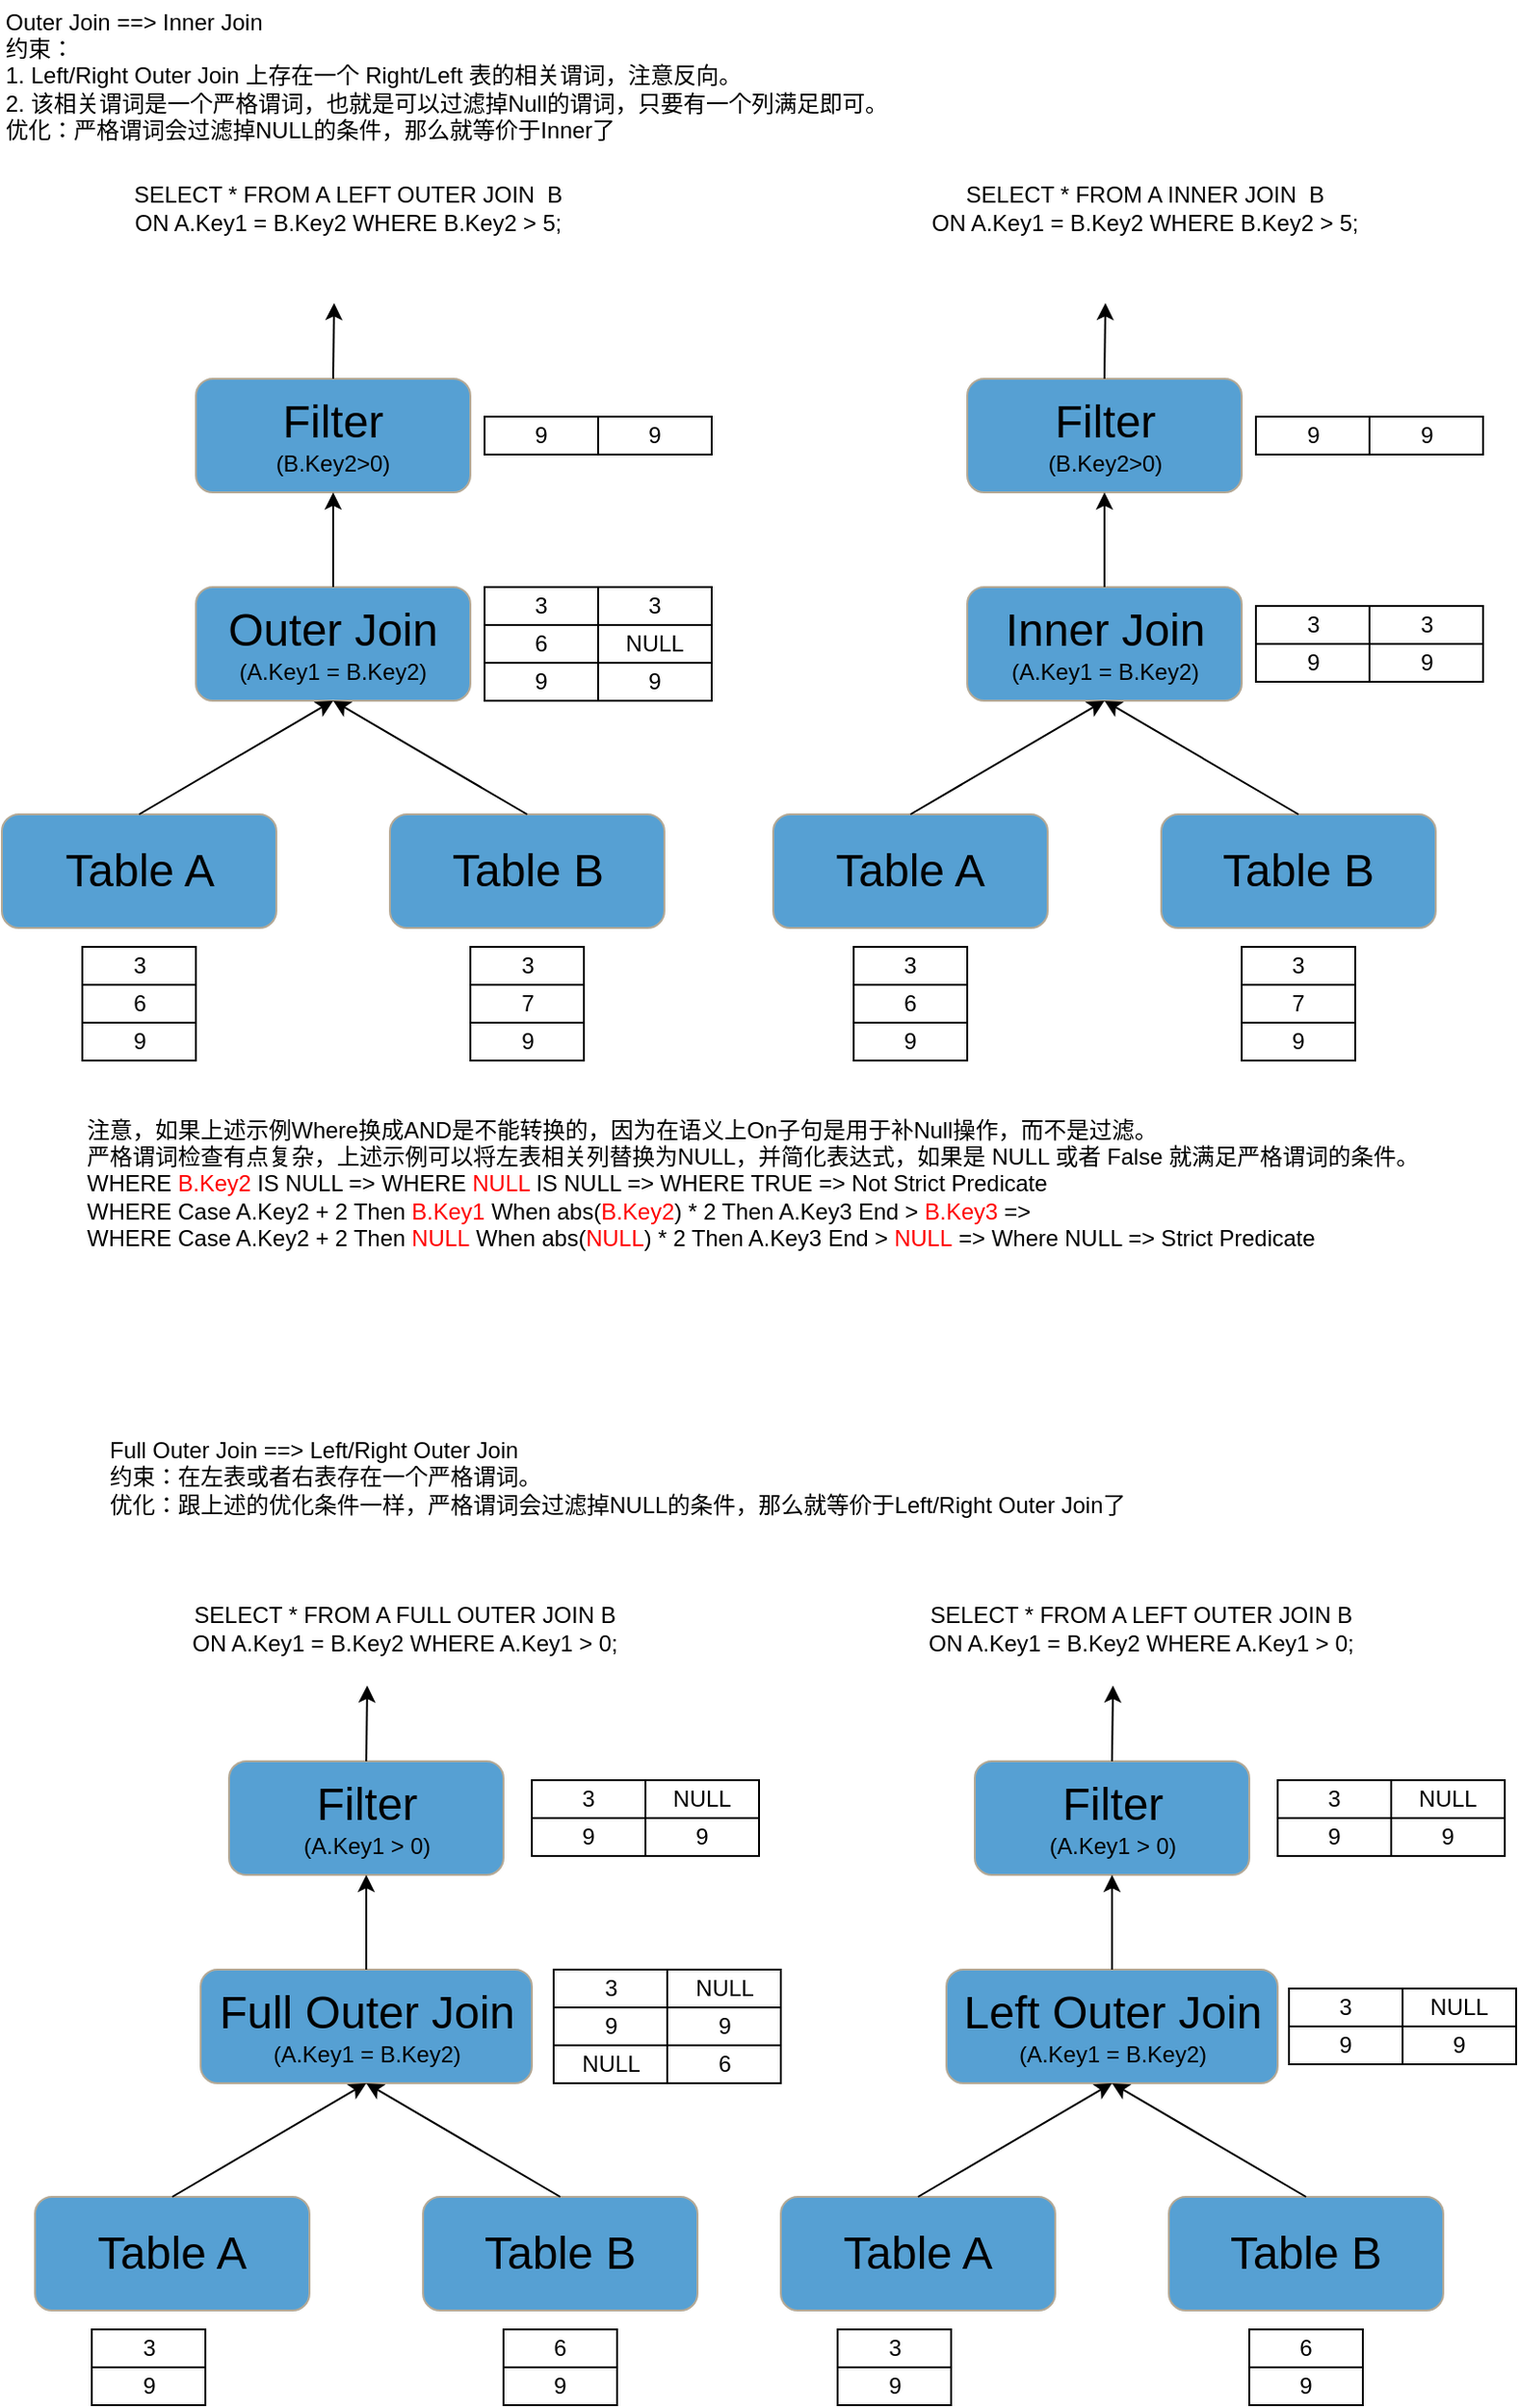 <mxfile version="21.2.1" type="github">
  <diagram name="第 1 页" id="xcNkks_b-lNrzu6cmJ4J">
    <mxGraphModel dx="1687" dy="833" grid="1" gridSize="10" guides="1" tooltips="1" connect="1" arrows="1" fold="1" page="1" pageScale="1" pageWidth="827" pageHeight="1169" math="0" shadow="0">
      <root>
        <mxCell id="0" />
        <mxCell id="1" parent="0" />
        <mxCell id="DspnJP_ZGW3a-a2dJWn4-1" value="Outer Join ==&amp;gt; Inner Join&lt;br&gt;约束：&lt;br&gt;1. Left/Right Outer Join 上存在一个 Right/Left 表的相关谓词，注意反向。&lt;br&gt;2. 该相关谓词是一个严格谓词，也就是可以过滤掉Null的谓词，只要有一个列满足即可。&lt;br&gt;优化：严格谓词会过滤掉NULL的条件，那么就等价于Inner了" style="text;html=1;strokeColor=none;fillColor=none;align=left;verticalAlign=middle;whiteSpace=wrap;rounded=0;" vertex="1" parent="1">
          <mxGeometry x="10" y="10" width="570" height="80" as="geometry" />
        </mxCell>
        <mxCell id="DspnJP_ZGW3a-a2dJWn4-2" value="SELECT * FROM A LEFT OUTER JOIN&amp;nbsp; B&lt;br&gt;ON A.Key1 = B.Key2 WHERE B.Key2 &amp;gt; 5;" style="text;html=1;strokeColor=none;fillColor=none;align=center;verticalAlign=middle;whiteSpace=wrap;rounded=0;" vertex="1" parent="1">
          <mxGeometry x="27.5" y="100" width="330" height="40" as="geometry" />
        </mxCell>
        <mxCell id="DspnJP_ZGW3a-a2dJWn4-3" value="SELECT * FROM A INNER JOIN&amp;nbsp; B&lt;br&gt;ON A.Key1 = B.Key2 WHERE B.Key2 &amp;gt; 5;" style="text;html=1;strokeColor=none;fillColor=none;align=center;verticalAlign=middle;whiteSpace=wrap;rounded=0;" vertex="1" parent="1">
          <mxGeometry x="449" y="100" width="330" height="40" as="geometry" />
        </mxCell>
        <mxCell id="DspnJP_ZGW3a-a2dJWn4-4" value="注意，如果上述示例Where换成AND是不能转换的，因为在语义上On子句是用于补Null操作，而不是过滤。&lt;br&gt;严格谓词检查有点复杂，上述示例可以将左表相关列替换为NULL，并简化表达式，如果是 NULL 或者 False 就满足严格谓词的条件。&lt;br&gt;WHERE &lt;font color=&quot;#ff0000&quot;&gt;B.Key2&lt;/font&gt; IS NULL =&amp;gt; WHERE &lt;font color=&quot;#ff0000&quot;&gt;NULL&lt;/font&gt; IS NULL =&amp;gt; WHERE TRUE =&amp;gt; Not Strict Predicate&lt;br&gt;WHERE Case A.Key2 + 2 Then &lt;font color=&quot;#ff0000&quot;&gt;B.Key1&lt;/font&gt; When abs(&lt;font color=&quot;#ff0000&quot;&gt;B.Key2&lt;/font&gt;) * 2 Then A.Key3 End &amp;gt; &lt;font color=&quot;#ff0000&quot;&gt;B.Key3&lt;/font&gt;&amp;nbsp;=&amp;gt;&lt;br&gt;WHERE Case A.Key2 + 2 Then&amp;nbsp;&lt;font style=&quot;border-color: var(--border-color);&quot; color=&quot;#ff0000&quot;&gt;NULL&lt;/font&gt;&amp;nbsp;When abs(&lt;font style=&quot;border-color: var(--border-color);&quot; color=&quot;#ff0000&quot;&gt;NULL&lt;/font&gt;) * 2 Then A.Key3 End &amp;gt;&amp;nbsp;&lt;font style=&quot;border-color: var(--border-color);&quot; color=&quot;#ff0000&quot;&gt;NULL&lt;/font&gt;&amp;nbsp;=&amp;gt; Where NULL =&amp;gt; Strict Predicate&lt;br&gt;" style="text;html=1;strokeColor=none;fillColor=none;align=left;verticalAlign=middle;whiteSpace=wrap;rounded=0;" vertex="1" parent="1">
          <mxGeometry x="52.5" y="585" width="720" height="100" as="geometry" />
        </mxCell>
        <mxCell id="DspnJP_ZGW3a-a2dJWn4-5" value="" style="rounded=1;whiteSpace=wrap;html=1;strokeColor=#b4a996;fillColor=#56a0d3;" vertex="1" parent="1">
          <mxGeometry x="112.5" y="210" width="145" height="60" as="geometry" />
        </mxCell>
        <mxCell id="DspnJP_ZGW3a-a2dJWn4-6" value="&lt;font style=&quot;&quot;&gt;&lt;span style=&quot;font-size: 24px;&quot;&gt;Filter&lt;/span&gt;&lt;br&gt;&lt;font style=&quot;font-size: 12px;&quot;&gt;(B.Key2&amp;gt;0)&lt;/font&gt;&lt;br&gt;&lt;/font&gt;" style="text;html=1;strokeColor=none;fillColor=none;align=center;verticalAlign=middle;whiteSpace=wrap;rounded=0;" vertex="1" parent="1">
          <mxGeometry x="125" y="210" width="120" height="60" as="geometry" />
        </mxCell>
        <mxCell id="DspnJP_ZGW3a-a2dJWn4-7" value="" style="rounded=1;whiteSpace=wrap;html=1;strokeColor=#b4a996;fillColor=#56a0d3;" vertex="1" parent="1">
          <mxGeometry x="112.5" y="320" width="145" height="60" as="geometry" />
        </mxCell>
        <mxCell id="DspnJP_ZGW3a-a2dJWn4-8" value="&lt;font style=&quot;&quot;&gt;&lt;span style=&quot;font-size: 24px;&quot;&gt;Outer Join&lt;br&gt;&lt;/span&gt;(A.Key1 = B.Key2)&lt;br&gt;&lt;/font&gt;" style="text;html=1;strokeColor=none;fillColor=none;align=center;verticalAlign=middle;whiteSpace=wrap;rounded=0;" vertex="1" parent="1">
          <mxGeometry x="125" y="320" width="120" height="60" as="geometry" />
        </mxCell>
        <mxCell id="DspnJP_ZGW3a-a2dJWn4-9" value="" style="rounded=1;whiteSpace=wrap;html=1;strokeColor=#b4a996;fillColor=#56a0d3;" vertex="1" parent="1">
          <mxGeometry x="10" y="440" width="145" height="60" as="geometry" />
        </mxCell>
        <mxCell id="DspnJP_ZGW3a-a2dJWn4-10" value="&lt;font style=&quot;&quot;&gt;&lt;span style=&quot;font-size: 24px;&quot;&gt;Table A&lt;/span&gt;&lt;br&gt;&lt;/font&gt;" style="text;html=1;strokeColor=none;fillColor=none;align=center;verticalAlign=middle;whiteSpace=wrap;rounded=0;" vertex="1" parent="1">
          <mxGeometry x="22.5" y="440" width="120" height="60" as="geometry" />
        </mxCell>
        <mxCell id="DspnJP_ZGW3a-a2dJWn4-11" value="" style="rounded=1;whiteSpace=wrap;html=1;strokeColor=#b4a996;fillColor=#56a0d3;" vertex="1" parent="1">
          <mxGeometry x="215" y="440" width="145" height="60" as="geometry" />
        </mxCell>
        <mxCell id="DspnJP_ZGW3a-a2dJWn4-12" value="&lt;font style=&quot;&quot;&gt;&lt;span style=&quot;font-size: 24px;&quot;&gt;Table B&lt;/span&gt;&lt;br&gt;&lt;/font&gt;" style="text;html=1;strokeColor=none;fillColor=none;align=center;verticalAlign=middle;whiteSpace=wrap;rounded=0;" vertex="1" parent="1">
          <mxGeometry x="227.5" y="440" width="120" height="60" as="geometry" />
        </mxCell>
        <mxCell id="DspnJP_ZGW3a-a2dJWn4-13" value="" style="endArrow=classic;html=1;rounded=0;exitX=0.5;exitY=0;exitDx=0;exitDy=0;entryX=0.5;entryY=1;entryDx=0;entryDy=0;" edge="1" parent="1" source="DspnJP_ZGW3a-a2dJWn4-10" target="DspnJP_ZGW3a-a2dJWn4-8">
          <mxGeometry width="50" height="50" relative="1" as="geometry">
            <mxPoint x="402.5" y="400" as="sourcePoint" />
            <mxPoint x="452.5" y="350" as="targetPoint" />
          </mxGeometry>
        </mxCell>
        <mxCell id="DspnJP_ZGW3a-a2dJWn4-14" value="" style="endArrow=classic;html=1;rounded=0;exitX=0.5;exitY=0;exitDx=0;exitDy=0;entryX=0.5;entryY=1;entryDx=0;entryDy=0;" edge="1" parent="1" source="DspnJP_ZGW3a-a2dJWn4-12" target="DspnJP_ZGW3a-a2dJWn4-8">
          <mxGeometry width="50" height="50" relative="1" as="geometry">
            <mxPoint x="92.5" y="450" as="sourcePoint" />
            <mxPoint x="195.5" y="390" as="targetPoint" />
          </mxGeometry>
        </mxCell>
        <mxCell id="DspnJP_ZGW3a-a2dJWn4-15" value="" style="endArrow=classic;html=1;rounded=0;entryX=0.5;entryY=1;entryDx=0;entryDy=0;" edge="1" parent="1" source="DspnJP_ZGW3a-a2dJWn4-8" target="DspnJP_ZGW3a-a2dJWn4-6">
          <mxGeometry width="50" height="50" relative="1" as="geometry">
            <mxPoint x="297.5" y="450" as="sourcePoint" />
            <mxPoint x="195.5" y="390" as="targetPoint" />
          </mxGeometry>
        </mxCell>
        <mxCell id="DspnJP_ZGW3a-a2dJWn4-16" value="" style="endArrow=classic;html=1;rounded=0;exitX=0.5;exitY=0;exitDx=0;exitDy=0;" edge="1" parent="1" source="DspnJP_ZGW3a-a2dJWn4-6">
          <mxGeometry width="50" height="50" relative="1" as="geometry">
            <mxPoint x="307.5" y="460" as="sourcePoint" />
            <mxPoint x="185.5" y="170" as="targetPoint" />
          </mxGeometry>
        </mxCell>
        <mxCell id="DspnJP_ZGW3a-a2dJWn4-27" value="" style="shape=table;startSize=0;container=1;collapsible=0;childLayout=tableLayout;" vertex="1" parent="1">
          <mxGeometry x="265" y="230" width="120" height="20" as="geometry" />
        </mxCell>
        <mxCell id="DspnJP_ZGW3a-a2dJWn4-28" value="" style="shape=tableRow;horizontal=0;startSize=0;swimlaneHead=0;swimlaneBody=0;strokeColor=inherit;top=0;left=0;bottom=0;right=0;collapsible=0;dropTarget=0;fillColor=none;points=[[0,0.5],[1,0.5]];portConstraint=eastwest;" vertex="1" parent="DspnJP_ZGW3a-a2dJWn4-27">
          <mxGeometry width="120" height="20" as="geometry" />
        </mxCell>
        <mxCell id="DspnJP_ZGW3a-a2dJWn4-29" value="9" style="shape=partialRectangle;html=1;whiteSpace=wrap;connectable=0;strokeColor=inherit;overflow=hidden;fillColor=none;top=0;left=0;bottom=0;right=0;pointerEvents=1;" vertex="1" parent="DspnJP_ZGW3a-a2dJWn4-28">
          <mxGeometry width="60" height="20" as="geometry">
            <mxRectangle width="60" height="20" as="alternateBounds" />
          </mxGeometry>
        </mxCell>
        <mxCell id="DspnJP_ZGW3a-a2dJWn4-30" value="9" style="shape=partialRectangle;html=1;whiteSpace=wrap;connectable=0;strokeColor=inherit;overflow=hidden;fillColor=none;top=0;left=0;bottom=0;right=0;pointerEvents=1;" vertex="1" parent="DspnJP_ZGW3a-a2dJWn4-28">
          <mxGeometry x="60" width="60" height="20" as="geometry">
            <mxRectangle width="60" height="20" as="alternateBounds" />
          </mxGeometry>
        </mxCell>
        <mxCell id="DspnJP_ZGW3a-a2dJWn4-31" value="" style="shape=table;startSize=0;container=1;collapsible=0;childLayout=tableLayout;" vertex="1" parent="1">
          <mxGeometry x="672.5" y="330" width="120" height="40" as="geometry" />
        </mxCell>
        <mxCell id="DspnJP_ZGW3a-a2dJWn4-32" value="" style="shape=tableRow;horizontal=0;startSize=0;swimlaneHead=0;swimlaneBody=0;strokeColor=inherit;top=0;left=0;bottom=0;right=0;collapsible=0;dropTarget=0;fillColor=none;points=[[0,0.5],[1,0.5]];portConstraint=eastwest;" vertex="1" parent="DspnJP_ZGW3a-a2dJWn4-31">
          <mxGeometry width="120" height="20" as="geometry" />
        </mxCell>
        <mxCell id="DspnJP_ZGW3a-a2dJWn4-33" value="3" style="shape=partialRectangle;html=1;whiteSpace=wrap;connectable=0;strokeColor=inherit;overflow=hidden;fillColor=none;top=0;left=0;bottom=0;right=0;pointerEvents=1;" vertex="1" parent="DspnJP_ZGW3a-a2dJWn4-32">
          <mxGeometry width="60" height="20" as="geometry">
            <mxRectangle width="60" height="20" as="alternateBounds" />
          </mxGeometry>
        </mxCell>
        <mxCell id="DspnJP_ZGW3a-a2dJWn4-34" value="3" style="shape=partialRectangle;html=1;whiteSpace=wrap;connectable=0;strokeColor=inherit;overflow=hidden;fillColor=none;top=0;left=0;bottom=0;right=0;pointerEvents=1;" vertex="1" parent="DspnJP_ZGW3a-a2dJWn4-32">
          <mxGeometry x="60" width="60" height="20" as="geometry">
            <mxRectangle width="60" height="20" as="alternateBounds" />
          </mxGeometry>
        </mxCell>
        <mxCell id="DspnJP_ZGW3a-a2dJWn4-35" value="" style="shape=tableRow;horizontal=0;startSize=0;swimlaneHead=0;swimlaneBody=0;strokeColor=inherit;top=0;left=0;bottom=0;right=0;collapsible=0;dropTarget=0;fillColor=none;points=[[0,0.5],[1,0.5]];portConstraint=eastwest;" vertex="1" parent="DspnJP_ZGW3a-a2dJWn4-31">
          <mxGeometry y="20" width="120" height="20" as="geometry" />
        </mxCell>
        <mxCell id="DspnJP_ZGW3a-a2dJWn4-36" value="9" style="shape=partialRectangle;html=1;whiteSpace=wrap;connectable=0;strokeColor=inherit;overflow=hidden;fillColor=none;top=0;left=0;bottom=0;right=0;pointerEvents=1;" vertex="1" parent="DspnJP_ZGW3a-a2dJWn4-35">
          <mxGeometry width="60" height="20" as="geometry">
            <mxRectangle width="60" height="20" as="alternateBounds" />
          </mxGeometry>
        </mxCell>
        <mxCell id="DspnJP_ZGW3a-a2dJWn4-37" value="9" style="shape=partialRectangle;html=1;whiteSpace=wrap;connectable=0;strokeColor=inherit;overflow=hidden;fillColor=none;top=0;left=0;bottom=0;right=0;pointerEvents=1;" vertex="1" parent="DspnJP_ZGW3a-a2dJWn4-35">
          <mxGeometry x="60" width="60" height="20" as="geometry">
            <mxRectangle width="60" height="20" as="alternateBounds" />
          </mxGeometry>
        </mxCell>
        <mxCell id="DspnJP_ZGW3a-a2dJWn4-38" value="" style="rounded=1;whiteSpace=wrap;html=1;strokeColor=#b4a996;fillColor=#56a0d3;" vertex="1" parent="1">
          <mxGeometry x="520" y="210" width="145" height="60" as="geometry" />
        </mxCell>
        <mxCell id="DspnJP_ZGW3a-a2dJWn4-39" value="&lt;font style=&quot;&quot;&gt;&lt;span style=&quot;font-size: 24px;&quot;&gt;Filter&lt;/span&gt;&lt;br&gt;&lt;font style=&quot;font-size: 12px;&quot;&gt;(B.Key2&amp;gt;0)&lt;/font&gt;&lt;br&gt;&lt;/font&gt;" style="text;html=1;strokeColor=none;fillColor=none;align=center;verticalAlign=middle;whiteSpace=wrap;rounded=0;" vertex="1" parent="1">
          <mxGeometry x="532.5" y="210" width="120" height="60" as="geometry" />
        </mxCell>
        <mxCell id="DspnJP_ZGW3a-a2dJWn4-40" value="" style="rounded=1;whiteSpace=wrap;html=1;strokeColor=#b4a996;fillColor=#56a0d3;" vertex="1" parent="1">
          <mxGeometry x="520" y="320" width="145" height="60" as="geometry" />
        </mxCell>
        <mxCell id="DspnJP_ZGW3a-a2dJWn4-41" value="&lt;font style=&quot;&quot;&gt;&lt;span style=&quot;font-size: 24px;&quot;&gt;Inner Join&lt;br&gt;&lt;/span&gt;(A.Key1 = B.Key2)&lt;br&gt;&lt;/font&gt;" style="text;html=1;strokeColor=none;fillColor=none;align=center;verticalAlign=middle;whiteSpace=wrap;rounded=0;" vertex="1" parent="1">
          <mxGeometry x="532.5" y="320" width="120" height="60" as="geometry" />
        </mxCell>
        <mxCell id="DspnJP_ZGW3a-a2dJWn4-42" value="" style="rounded=1;whiteSpace=wrap;html=1;strokeColor=#b4a996;fillColor=#56a0d3;" vertex="1" parent="1">
          <mxGeometry x="417.5" y="440" width="145" height="60" as="geometry" />
        </mxCell>
        <mxCell id="DspnJP_ZGW3a-a2dJWn4-43" value="&lt;font style=&quot;&quot;&gt;&lt;span style=&quot;font-size: 24px;&quot;&gt;Table A&lt;/span&gt;&lt;br&gt;&lt;/font&gt;" style="text;html=1;strokeColor=none;fillColor=none;align=center;verticalAlign=middle;whiteSpace=wrap;rounded=0;" vertex="1" parent="1">
          <mxGeometry x="430" y="440" width="120" height="60" as="geometry" />
        </mxCell>
        <mxCell id="DspnJP_ZGW3a-a2dJWn4-44" value="" style="rounded=1;whiteSpace=wrap;html=1;strokeColor=#b4a996;fillColor=#56a0d3;" vertex="1" parent="1">
          <mxGeometry x="622.5" y="440" width="145" height="60" as="geometry" />
        </mxCell>
        <mxCell id="DspnJP_ZGW3a-a2dJWn4-45" value="&lt;font style=&quot;&quot;&gt;&lt;span style=&quot;font-size: 24px;&quot;&gt;Table B&lt;/span&gt;&lt;br&gt;&lt;/font&gt;" style="text;html=1;strokeColor=none;fillColor=none;align=center;verticalAlign=middle;whiteSpace=wrap;rounded=0;" vertex="1" parent="1">
          <mxGeometry x="635" y="440" width="120" height="60" as="geometry" />
        </mxCell>
        <mxCell id="DspnJP_ZGW3a-a2dJWn4-46" value="" style="endArrow=classic;html=1;rounded=0;exitX=0.5;exitY=0;exitDx=0;exitDy=0;entryX=0.5;entryY=1;entryDx=0;entryDy=0;" edge="1" parent="1" source="DspnJP_ZGW3a-a2dJWn4-43" target="DspnJP_ZGW3a-a2dJWn4-41">
          <mxGeometry width="50" height="50" relative="1" as="geometry">
            <mxPoint x="810" y="400" as="sourcePoint" />
            <mxPoint x="860" y="350" as="targetPoint" />
          </mxGeometry>
        </mxCell>
        <mxCell id="DspnJP_ZGW3a-a2dJWn4-47" value="" style="endArrow=classic;html=1;rounded=0;exitX=0.5;exitY=0;exitDx=0;exitDy=0;entryX=0.5;entryY=1;entryDx=0;entryDy=0;" edge="1" parent="1" source="DspnJP_ZGW3a-a2dJWn4-45" target="DspnJP_ZGW3a-a2dJWn4-41">
          <mxGeometry width="50" height="50" relative="1" as="geometry">
            <mxPoint x="500" y="450" as="sourcePoint" />
            <mxPoint x="603" y="390" as="targetPoint" />
          </mxGeometry>
        </mxCell>
        <mxCell id="DspnJP_ZGW3a-a2dJWn4-48" value="" style="endArrow=classic;html=1;rounded=0;entryX=0.5;entryY=1;entryDx=0;entryDy=0;" edge="1" parent="1" source="DspnJP_ZGW3a-a2dJWn4-41" target="DspnJP_ZGW3a-a2dJWn4-39">
          <mxGeometry width="50" height="50" relative="1" as="geometry">
            <mxPoint x="705" y="450" as="sourcePoint" />
            <mxPoint x="603" y="390" as="targetPoint" />
          </mxGeometry>
        </mxCell>
        <mxCell id="DspnJP_ZGW3a-a2dJWn4-49" value="" style="endArrow=classic;html=1;rounded=0;exitX=0.5;exitY=0;exitDx=0;exitDy=0;" edge="1" parent="1" source="DspnJP_ZGW3a-a2dJWn4-39">
          <mxGeometry width="50" height="50" relative="1" as="geometry">
            <mxPoint x="715" y="460" as="sourcePoint" />
            <mxPoint x="593" y="170" as="targetPoint" />
          </mxGeometry>
        </mxCell>
        <mxCell id="DspnJP_ZGW3a-a2dJWn4-60" value="" style="shape=table;startSize=0;container=1;collapsible=0;childLayout=tableLayout;" vertex="1" parent="1">
          <mxGeometry x="672.5" y="230" width="120" height="20" as="geometry" />
        </mxCell>
        <mxCell id="DspnJP_ZGW3a-a2dJWn4-61" value="" style="shape=tableRow;horizontal=0;startSize=0;swimlaneHead=0;swimlaneBody=0;strokeColor=inherit;top=0;left=0;bottom=0;right=0;collapsible=0;dropTarget=0;fillColor=none;points=[[0,0.5],[1,0.5]];portConstraint=eastwest;" vertex="1" parent="DspnJP_ZGW3a-a2dJWn4-60">
          <mxGeometry width="120" height="20" as="geometry" />
        </mxCell>
        <mxCell id="DspnJP_ZGW3a-a2dJWn4-62" value="9" style="shape=partialRectangle;html=1;whiteSpace=wrap;connectable=0;strokeColor=inherit;overflow=hidden;fillColor=none;top=0;left=0;bottom=0;right=0;pointerEvents=1;" vertex="1" parent="DspnJP_ZGW3a-a2dJWn4-61">
          <mxGeometry width="60" height="20" as="geometry">
            <mxRectangle width="60" height="20" as="alternateBounds" />
          </mxGeometry>
        </mxCell>
        <mxCell id="DspnJP_ZGW3a-a2dJWn4-63" value="9" style="shape=partialRectangle;html=1;whiteSpace=wrap;connectable=0;strokeColor=inherit;overflow=hidden;fillColor=none;top=0;left=0;bottom=0;right=0;pointerEvents=1;" vertex="1" parent="DspnJP_ZGW3a-a2dJWn4-61">
          <mxGeometry x="60" width="60" height="20" as="geometry">
            <mxRectangle width="60" height="20" as="alternateBounds" />
          </mxGeometry>
        </mxCell>
        <mxCell id="DspnJP_ZGW3a-a2dJWn4-68" value="" style="shape=table;startSize=0;container=1;collapsible=0;childLayout=tableLayout;" vertex="1" parent="1">
          <mxGeometry x="52.5" y="510" width="60" height="60" as="geometry" />
        </mxCell>
        <mxCell id="DspnJP_ZGW3a-a2dJWn4-69" value="" style="shape=tableRow;horizontal=0;startSize=0;swimlaneHead=0;swimlaneBody=0;strokeColor=inherit;top=0;left=0;bottom=0;right=0;collapsible=0;dropTarget=0;fillColor=none;points=[[0,0.5],[1,0.5]];portConstraint=eastwest;" vertex="1" parent="DspnJP_ZGW3a-a2dJWn4-68">
          <mxGeometry width="60" height="20" as="geometry" />
        </mxCell>
        <mxCell id="DspnJP_ZGW3a-a2dJWn4-70" value="3" style="shape=partialRectangle;html=1;whiteSpace=wrap;connectable=0;strokeColor=inherit;overflow=hidden;fillColor=none;top=0;left=0;bottom=0;right=0;pointerEvents=1;" vertex="1" parent="DspnJP_ZGW3a-a2dJWn4-69">
          <mxGeometry width="60" height="20" as="geometry">
            <mxRectangle width="60" height="20" as="alternateBounds" />
          </mxGeometry>
        </mxCell>
        <mxCell id="DspnJP_ZGW3a-a2dJWn4-71" value="" style="shape=tableRow;horizontal=0;startSize=0;swimlaneHead=0;swimlaneBody=0;strokeColor=inherit;top=0;left=0;bottom=0;right=0;collapsible=0;dropTarget=0;fillColor=none;points=[[0,0.5],[1,0.5]];portConstraint=eastwest;" vertex="1" parent="DspnJP_ZGW3a-a2dJWn4-68">
          <mxGeometry y="20" width="60" height="20" as="geometry" />
        </mxCell>
        <mxCell id="DspnJP_ZGW3a-a2dJWn4-72" value="6" style="shape=partialRectangle;html=1;whiteSpace=wrap;connectable=0;strokeColor=inherit;overflow=hidden;fillColor=none;top=0;left=0;bottom=0;right=0;pointerEvents=1;" vertex="1" parent="DspnJP_ZGW3a-a2dJWn4-71">
          <mxGeometry width="60" height="20" as="geometry">
            <mxRectangle width="60" height="20" as="alternateBounds" />
          </mxGeometry>
        </mxCell>
        <mxCell id="DspnJP_ZGW3a-a2dJWn4-73" value="" style="shape=tableRow;horizontal=0;startSize=0;swimlaneHead=0;swimlaneBody=0;strokeColor=inherit;top=0;left=0;bottom=0;right=0;collapsible=0;dropTarget=0;fillColor=none;points=[[0,0.5],[1,0.5]];portConstraint=eastwest;" vertex="1" parent="DspnJP_ZGW3a-a2dJWn4-68">
          <mxGeometry y="40" width="60" height="20" as="geometry" />
        </mxCell>
        <mxCell id="DspnJP_ZGW3a-a2dJWn4-74" value="9" style="shape=partialRectangle;html=1;whiteSpace=wrap;connectable=0;strokeColor=inherit;overflow=hidden;fillColor=none;top=0;left=0;bottom=0;right=0;pointerEvents=1;" vertex="1" parent="DspnJP_ZGW3a-a2dJWn4-73">
          <mxGeometry width="60" height="20" as="geometry">
            <mxRectangle width="60" height="20" as="alternateBounds" />
          </mxGeometry>
        </mxCell>
        <mxCell id="DspnJP_ZGW3a-a2dJWn4-75" value="" style="shape=table;startSize=0;container=1;collapsible=0;childLayout=tableLayout;" vertex="1" parent="1">
          <mxGeometry x="257.5" y="510" width="60" height="60" as="geometry" />
        </mxCell>
        <mxCell id="DspnJP_ZGW3a-a2dJWn4-76" value="" style="shape=tableRow;horizontal=0;startSize=0;swimlaneHead=0;swimlaneBody=0;strokeColor=inherit;top=0;left=0;bottom=0;right=0;collapsible=0;dropTarget=0;fillColor=none;points=[[0,0.5],[1,0.5]];portConstraint=eastwest;" vertex="1" parent="DspnJP_ZGW3a-a2dJWn4-75">
          <mxGeometry width="60" height="20" as="geometry" />
        </mxCell>
        <mxCell id="DspnJP_ZGW3a-a2dJWn4-77" value="3" style="shape=partialRectangle;html=1;whiteSpace=wrap;connectable=0;strokeColor=inherit;overflow=hidden;fillColor=none;top=0;left=0;bottom=0;right=0;pointerEvents=1;" vertex="1" parent="DspnJP_ZGW3a-a2dJWn4-76">
          <mxGeometry width="60" height="20" as="geometry">
            <mxRectangle width="60" height="20" as="alternateBounds" />
          </mxGeometry>
        </mxCell>
        <mxCell id="DspnJP_ZGW3a-a2dJWn4-78" value="" style="shape=tableRow;horizontal=0;startSize=0;swimlaneHead=0;swimlaneBody=0;strokeColor=inherit;top=0;left=0;bottom=0;right=0;collapsible=0;dropTarget=0;fillColor=none;points=[[0,0.5],[1,0.5]];portConstraint=eastwest;" vertex="1" parent="DspnJP_ZGW3a-a2dJWn4-75">
          <mxGeometry y="20" width="60" height="20" as="geometry" />
        </mxCell>
        <mxCell id="DspnJP_ZGW3a-a2dJWn4-79" value="7" style="shape=partialRectangle;html=1;whiteSpace=wrap;connectable=0;strokeColor=inherit;overflow=hidden;fillColor=none;top=0;left=0;bottom=0;right=0;pointerEvents=1;" vertex="1" parent="DspnJP_ZGW3a-a2dJWn4-78">
          <mxGeometry width="60" height="20" as="geometry">
            <mxRectangle width="60" height="20" as="alternateBounds" />
          </mxGeometry>
        </mxCell>
        <mxCell id="DspnJP_ZGW3a-a2dJWn4-80" value="" style="shape=tableRow;horizontal=0;startSize=0;swimlaneHead=0;swimlaneBody=0;strokeColor=inherit;top=0;left=0;bottom=0;right=0;collapsible=0;dropTarget=0;fillColor=none;points=[[0,0.5],[1,0.5]];portConstraint=eastwest;" vertex="1" parent="DspnJP_ZGW3a-a2dJWn4-75">
          <mxGeometry y="40" width="60" height="20" as="geometry" />
        </mxCell>
        <mxCell id="DspnJP_ZGW3a-a2dJWn4-81" value="9" style="shape=partialRectangle;html=1;whiteSpace=wrap;connectable=0;strokeColor=inherit;overflow=hidden;fillColor=none;top=0;left=0;bottom=0;right=0;pointerEvents=1;" vertex="1" parent="DspnJP_ZGW3a-a2dJWn4-80">
          <mxGeometry width="60" height="20" as="geometry">
            <mxRectangle width="60" height="20" as="alternateBounds" />
          </mxGeometry>
        </mxCell>
        <mxCell id="DspnJP_ZGW3a-a2dJWn4-82" value="" style="shape=table;startSize=0;container=1;collapsible=0;childLayout=tableLayout;" vertex="1" parent="1">
          <mxGeometry x="265" y="320" width="120" height="60" as="geometry" />
        </mxCell>
        <mxCell id="DspnJP_ZGW3a-a2dJWn4-83" value="" style="shape=tableRow;horizontal=0;startSize=0;swimlaneHead=0;swimlaneBody=0;strokeColor=inherit;top=0;left=0;bottom=0;right=0;collapsible=0;dropTarget=0;fillColor=none;points=[[0,0.5],[1,0.5]];portConstraint=eastwest;" vertex="1" parent="DspnJP_ZGW3a-a2dJWn4-82">
          <mxGeometry width="120" height="20" as="geometry" />
        </mxCell>
        <mxCell id="DspnJP_ZGW3a-a2dJWn4-84" value="3" style="shape=partialRectangle;html=1;whiteSpace=wrap;connectable=0;strokeColor=inherit;overflow=hidden;fillColor=none;top=0;left=0;bottom=0;right=0;pointerEvents=1;" vertex="1" parent="DspnJP_ZGW3a-a2dJWn4-83">
          <mxGeometry width="60" height="20" as="geometry">
            <mxRectangle width="60" height="20" as="alternateBounds" />
          </mxGeometry>
        </mxCell>
        <mxCell id="DspnJP_ZGW3a-a2dJWn4-85" value="3" style="shape=partialRectangle;html=1;whiteSpace=wrap;connectable=0;strokeColor=inherit;overflow=hidden;fillColor=none;top=0;left=0;bottom=0;right=0;pointerEvents=1;" vertex="1" parent="DspnJP_ZGW3a-a2dJWn4-83">
          <mxGeometry x="60" width="60" height="20" as="geometry">
            <mxRectangle width="60" height="20" as="alternateBounds" />
          </mxGeometry>
        </mxCell>
        <mxCell id="DspnJP_ZGW3a-a2dJWn4-86" value="" style="shape=tableRow;horizontal=0;startSize=0;swimlaneHead=0;swimlaneBody=0;strokeColor=inherit;top=0;left=0;bottom=0;right=0;collapsible=0;dropTarget=0;fillColor=none;points=[[0,0.5],[1,0.5]];portConstraint=eastwest;" vertex="1" parent="DspnJP_ZGW3a-a2dJWn4-82">
          <mxGeometry y="20" width="120" height="20" as="geometry" />
        </mxCell>
        <mxCell id="DspnJP_ZGW3a-a2dJWn4-87" value="6" style="shape=partialRectangle;html=1;whiteSpace=wrap;connectable=0;strokeColor=inherit;overflow=hidden;fillColor=none;top=0;left=0;bottom=0;right=0;pointerEvents=1;" vertex="1" parent="DspnJP_ZGW3a-a2dJWn4-86">
          <mxGeometry width="60" height="20" as="geometry">
            <mxRectangle width="60" height="20" as="alternateBounds" />
          </mxGeometry>
        </mxCell>
        <mxCell id="DspnJP_ZGW3a-a2dJWn4-88" value="NULL" style="shape=partialRectangle;html=1;whiteSpace=wrap;connectable=0;strokeColor=inherit;overflow=hidden;fillColor=none;top=0;left=0;bottom=0;right=0;pointerEvents=1;" vertex="1" parent="DspnJP_ZGW3a-a2dJWn4-86">
          <mxGeometry x="60" width="60" height="20" as="geometry">
            <mxRectangle width="60" height="20" as="alternateBounds" />
          </mxGeometry>
        </mxCell>
        <mxCell id="DspnJP_ZGW3a-a2dJWn4-89" value="" style="shape=tableRow;horizontal=0;startSize=0;swimlaneHead=0;swimlaneBody=0;strokeColor=inherit;top=0;left=0;bottom=0;right=0;collapsible=0;dropTarget=0;fillColor=none;points=[[0,0.5],[1,0.5]];portConstraint=eastwest;" vertex="1" parent="DspnJP_ZGW3a-a2dJWn4-82">
          <mxGeometry y="40" width="120" height="20" as="geometry" />
        </mxCell>
        <mxCell id="DspnJP_ZGW3a-a2dJWn4-90" value="9" style="shape=partialRectangle;html=1;whiteSpace=wrap;connectable=0;strokeColor=inherit;overflow=hidden;fillColor=none;top=0;left=0;bottom=0;right=0;pointerEvents=1;" vertex="1" parent="DspnJP_ZGW3a-a2dJWn4-89">
          <mxGeometry width="60" height="20" as="geometry">
            <mxRectangle width="60" height="20" as="alternateBounds" />
          </mxGeometry>
        </mxCell>
        <mxCell id="DspnJP_ZGW3a-a2dJWn4-91" value="9" style="shape=partialRectangle;html=1;whiteSpace=wrap;connectable=0;strokeColor=inherit;overflow=hidden;fillColor=none;top=0;left=0;bottom=0;right=0;pointerEvents=1;" vertex="1" parent="DspnJP_ZGW3a-a2dJWn4-89">
          <mxGeometry x="60" width="60" height="20" as="geometry">
            <mxRectangle width="60" height="20" as="alternateBounds" />
          </mxGeometry>
        </mxCell>
        <mxCell id="DspnJP_ZGW3a-a2dJWn4-92" value="" style="shape=table;startSize=0;container=1;collapsible=0;childLayout=tableLayout;" vertex="1" parent="1">
          <mxGeometry x="460" y="510" width="60" height="60" as="geometry" />
        </mxCell>
        <mxCell id="DspnJP_ZGW3a-a2dJWn4-93" value="" style="shape=tableRow;horizontal=0;startSize=0;swimlaneHead=0;swimlaneBody=0;strokeColor=inherit;top=0;left=0;bottom=0;right=0;collapsible=0;dropTarget=0;fillColor=none;points=[[0,0.5],[1,0.5]];portConstraint=eastwest;" vertex="1" parent="DspnJP_ZGW3a-a2dJWn4-92">
          <mxGeometry width="60" height="20" as="geometry" />
        </mxCell>
        <mxCell id="DspnJP_ZGW3a-a2dJWn4-94" value="3" style="shape=partialRectangle;html=1;whiteSpace=wrap;connectable=0;strokeColor=inherit;overflow=hidden;fillColor=none;top=0;left=0;bottom=0;right=0;pointerEvents=1;" vertex="1" parent="DspnJP_ZGW3a-a2dJWn4-93">
          <mxGeometry width="60" height="20" as="geometry">
            <mxRectangle width="60" height="20" as="alternateBounds" />
          </mxGeometry>
        </mxCell>
        <mxCell id="DspnJP_ZGW3a-a2dJWn4-95" value="" style="shape=tableRow;horizontal=0;startSize=0;swimlaneHead=0;swimlaneBody=0;strokeColor=inherit;top=0;left=0;bottom=0;right=0;collapsible=0;dropTarget=0;fillColor=none;points=[[0,0.5],[1,0.5]];portConstraint=eastwest;" vertex="1" parent="DspnJP_ZGW3a-a2dJWn4-92">
          <mxGeometry y="20" width="60" height="20" as="geometry" />
        </mxCell>
        <mxCell id="DspnJP_ZGW3a-a2dJWn4-96" value="6" style="shape=partialRectangle;html=1;whiteSpace=wrap;connectable=0;strokeColor=inherit;overflow=hidden;fillColor=none;top=0;left=0;bottom=0;right=0;pointerEvents=1;" vertex="1" parent="DspnJP_ZGW3a-a2dJWn4-95">
          <mxGeometry width="60" height="20" as="geometry">
            <mxRectangle width="60" height="20" as="alternateBounds" />
          </mxGeometry>
        </mxCell>
        <mxCell id="DspnJP_ZGW3a-a2dJWn4-97" value="" style="shape=tableRow;horizontal=0;startSize=0;swimlaneHead=0;swimlaneBody=0;strokeColor=inherit;top=0;left=0;bottom=0;right=0;collapsible=0;dropTarget=0;fillColor=none;points=[[0,0.5],[1,0.5]];portConstraint=eastwest;" vertex="1" parent="DspnJP_ZGW3a-a2dJWn4-92">
          <mxGeometry y="40" width="60" height="20" as="geometry" />
        </mxCell>
        <mxCell id="DspnJP_ZGW3a-a2dJWn4-98" value="9" style="shape=partialRectangle;html=1;whiteSpace=wrap;connectable=0;strokeColor=inherit;overflow=hidden;fillColor=none;top=0;left=0;bottom=0;right=0;pointerEvents=1;" vertex="1" parent="DspnJP_ZGW3a-a2dJWn4-97">
          <mxGeometry width="60" height="20" as="geometry">
            <mxRectangle width="60" height="20" as="alternateBounds" />
          </mxGeometry>
        </mxCell>
        <mxCell id="DspnJP_ZGW3a-a2dJWn4-99" value="" style="shape=table;startSize=0;container=1;collapsible=0;childLayout=tableLayout;" vertex="1" parent="1">
          <mxGeometry x="665" y="510" width="60" height="60" as="geometry" />
        </mxCell>
        <mxCell id="DspnJP_ZGW3a-a2dJWn4-100" value="" style="shape=tableRow;horizontal=0;startSize=0;swimlaneHead=0;swimlaneBody=0;strokeColor=inherit;top=0;left=0;bottom=0;right=0;collapsible=0;dropTarget=0;fillColor=none;points=[[0,0.5],[1,0.5]];portConstraint=eastwest;" vertex="1" parent="DspnJP_ZGW3a-a2dJWn4-99">
          <mxGeometry width="60" height="20" as="geometry" />
        </mxCell>
        <mxCell id="DspnJP_ZGW3a-a2dJWn4-101" value="3" style="shape=partialRectangle;html=1;whiteSpace=wrap;connectable=0;strokeColor=inherit;overflow=hidden;fillColor=none;top=0;left=0;bottom=0;right=0;pointerEvents=1;" vertex="1" parent="DspnJP_ZGW3a-a2dJWn4-100">
          <mxGeometry width="60" height="20" as="geometry">
            <mxRectangle width="60" height="20" as="alternateBounds" />
          </mxGeometry>
        </mxCell>
        <mxCell id="DspnJP_ZGW3a-a2dJWn4-102" value="" style="shape=tableRow;horizontal=0;startSize=0;swimlaneHead=0;swimlaneBody=0;strokeColor=inherit;top=0;left=0;bottom=0;right=0;collapsible=0;dropTarget=0;fillColor=none;points=[[0,0.5],[1,0.5]];portConstraint=eastwest;" vertex="1" parent="DspnJP_ZGW3a-a2dJWn4-99">
          <mxGeometry y="20" width="60" height="20" as="geometry" />
        </mxCell>
        <mxCell id="DspnJP_ZGW3a-a2dJWn4-103" value="7" style="shape=partialRectangle;html=1;whiteSpace=wrap;connectable=0;strokeColor=inherit;overflow=hidden;fillColor=none;top=0;left=0;bottom=0;right=0;pointerEvents=1;" vertex="1" parent="DspnJP_ZGW3a-a2dJWn4-102">
          <mxGeometry width="60" height="20" as="geometry">
            <mxRectangle width="60" height="20" as="alternateBounds" />
          </mxGeometry>
        </mxCell>
        <mxCell id="DspnJP_ZGW3a-a2dJWn4-104" value="" style="shape=tableRow;horizontal=0;startSize=0;swimlaneHead=0;swimlaneBody=0;strokeColor=inherit;top=0;left=0;bottom=0;right=0;collapsible=0;dropTarget=0;fillColor=none;points=[[0,0.5],[1,0.5]];portConstraint=eastwest;" vertex="1" parent="DspnJP_ZGW3a-a2dJWn4-99">
          <mxGeometry y="40" width="60" height="20" as="geometry" />
        </mxCell>
        <mxCell id="DspnJP_ZGW3a-a2dJWn4-105" value="9" style="shape=partialRectangle;html=1;whiteSpace=wrap;connectable=0;strokeColor=inherit;overflow=hidden;fillColor=none;top=0;left=0;bottom=0;right=0;pointerEvents=1;" vertex="1" parent="DspnJP_ZGW3a-a2dJWn4-104">
          <mxGeometry width="60" height="20" as="geometry">
            <mxRectangle width="60" height="20" as="alternateBounds" />
          </mxGeometry>
        </mxCell>
        <mxCell id="DspnJP_ZGW3a-a2dJWn4-116" value="Full Outer Join ==&amp;gt; Left/Right Outer Join&lt;br&gt;约束：在左表或者右表存在一个严格谓词。&lt;br&gt;优化：跟上述的优化条件一样，严格谓词会过滤掉NULL的条件，那么就等价于Left/Right Outer Join了" style="text;html=1;strokeColor=none;fillColor=none;align=left;verticalAlign=middle;whiteSpace=wrap;rounded=0;" vertex="1" parent="1">
          <mxGeometry x="65" y="750" width="570" height="80" as="geometry" />
        </mxCell>
        <mxCell id="DspnJP_ZGW3a-a2dJWn4-117" value="" style="rounded=1;whiteSpace=wrap;html=1;strokeColor=#b4a996;fillColor=#56a0d3;" vertex="1" parent="1">
          <mxGeometry x="130" y="940" width="145" height="60" as="geometry" />
        </mxCell>
        <mxCell id="DspnJP_ZGW3a-a2dJWn4-118" value="&lt;font style=&quot;&quot;&gt;&lt;span style=&quot;font-size: 24px;&quot;&gt;Filter&lt;/span&gt;&lt;br&gt;&lt;font style=&quot;font-size: 12px;&quot;&gt;(A.Key1 &amp;gt; 0)&lt;/font&gt;&lt;br&gt;&lt;/font&gt;" style="text;html=1;strokeColor=none;fillColor=none;align=center;verticalAlign=middle;whiteSpace=wrap;rounded=0;" vertex="1" parent="1">
          <mxGeometry x="142.5" y="940" width="120" height="60" as="geometry" />
        </mxCell>
        <mxCell id="DspnJP_ZGW3a-a2dJWn4-119" value="SELECT * FROM A FULL OUTER JOIN B&lt;br&gt;ON A.Key1 = B.Key2 WHERE A.Key1 &amp;gt; 0;" style="text;html=1;strokeColor=none;fillColor=none;align=center;verticalAlign=middle;whiteSpace=wrap;rounded=0;" vertex="1" parent="1">
          <mxGeometry x="57.5" y="850" width="330" height="40" as="geometry" />
        </mxCell>
        <mxCell id="DspnJP_ZGW3a-a2dJWn4-120" value="SELECT * FROM A LEFT OUTER JOIN B&lt;br style=&quot;border-color: var(--border-color);&quot;&gt;ON A.Key1 = B.Key2 WHERE A.Key1 &amp;gt; 0;" style="text;html=1;strokeColor=none;fillColor=none;align=center;verticalAlign=middle;whiteSpace=wrap;rounded=0;" vertex="1" parent="1">
          <mxGeometry x="421.5" y="850" width="380" height="40" as="geometry" />
        </mxCell>
        <mxCell id="DspnJP_ZGW3a-a2dJWn4-121" value="" style="rounded=1;whiteSpace=wrap;html=1;strokeColor=#b4a996;fillColor=#56a0d3;" vertex="1" parent="1">
          <mxGeometry x="115" y="1050" width="175" height="60" as="geometry" />
        </mxCell>
        <mxCell id="DspnJP_ZGW3a-a2dJWn4-122" value="&lt;font style=&quot;&quot;&gt;&lt;span style=&quot;font-size: 24px;&quot;&gt;Full Outer Join&lt;br&gt;&lt;/span&gt;(A.Key1 = B.Key2)&lt;br&gt;&lt;/font&gt;" style="text;html=1;strokeColor=none;fillColor=none;align=center;verticalAlign=middle;whiteSpace=wrap;rounded=0;" vertex="1" parent="1">
          <mxGeometry x="117.5" y="1050" width="170" height="60" as="geometry" />
        </mxCell>
        <mxCell id="DspnJP_ZGW3a-a2dJWn4-123" value="" style="rounded=1;whiteSpace=wrap;html=1;strokeColor=#b4a996;fillColor=#56a0d3;" vertex="1" parent="1">
          <mxGeometry x="27.5" y="1170" width="145" height="60" as="geometry" />
        </mxCell>
        <mxCell id="DspnJP_ZGW3a-a2dJWn4-124" value="&lt;font style=&quot;&quot;&gt;&lt;span style=&quot;font-size: 24px;&quot;&gt;Table A&lt;/span&gt;&lt;br&gt;&lt;/font&gt;" style="text;html=1;strokeColor=none;fillColor=none;align=center;verticalAlign=middle;whiteSpace=wrap;rounded=0;" vertex="1" parent="1">
          <mxGeometry x="40" y="1170" width="120" height="60" as="geometry" />
        </mxCell>
        <mxCell id="DspnJP_ZGW3a-a2dJWn4-125" value="" style="rounded=1;whiteSpace=wrap;html=1;strokeColor=#b4a996;fillColor=#56a0d3;" vertex="1" parent="1">
          <mxGeometry x="232.5" y="1170" width="145" height="60" as="geometry" />
        </mxCell>
        <mxCell id="DspnJP_ZGW3a-a2dJWn4-126" value="&lt;font style=&quot;&quot;&gt;&lt;span style=&quot;font-size: 24px;&quot;&gt;Table B&lt;/span&gt;&lt;br&gt;&lt;/font&gt;" style="text;html=1;strokeColor=none;fillColor=none;align=center;verticalAlign=middle;whiteSpace=wrap;rounded=0;" vertex="1" parent="1">
          <mxGeometry x="245" y="1170" width="120" height="60" as="geometry" />
        </mxCell>
        <mxCell id="DspnJP_ZGW3a-a2dJWn4-127" value="" style="endArrow=classic;html=1;rounded=0;exitX=0.5;exitY=0;exitDx=0;exitDy=0;entryX=0.5;entryY=1;entryDx=0;entryDy=0;" edge="1" parent="1" source="DspnJP_ZGW3a-a2dJWn4-124" target="DspnJP_ZGW3a-a2dJWn4-122">
          <mxGeometry width="50" height="50" relative="1" as="geometry">
            <mxPoint x="420" y="1130" as="sourcePoint" />
            <mxPoint x="470" y="1080" as="targetPoint" />
          </mxGeometry>
        </mxCell>
        <mxCell id="DspnJP_ZGW3a-a2dJWn4-128" value="" style="endArrow=classic;html=1;rounded=0;exitX=0.5;exitY=0;exitDx=0;exitDy=0;entryX=0.5;entryY=1;entryDx=0;entryDy=0;" edge="1" parent="1" source="DspnJP_ZGW3a-a2dJWn4-126" target="DspnJP_ZGW3a-a2dJWn4-122">
          <mxGeometry width="50" height="50" relative="1" as="geometry">
            <mxPoint x="110" y="1180" as="sourcePoint" />
            <mxPoint x="213" y="1120" as="targetPoint" />
          </mxGeometry>
        </mxCell>
        <mxCell id="DspnJP_ZGW3a-a2dJWn4-129" value="" style="endArrow=classic;html=1;rounded=0;entryX=0.5;entryY=1;entryDx=0;entryDy=0;" edge="1" parent="1" source="DspnJP_ZGW3a-a2dJWn4-122" target="DspnJP_ZGW3a-a2dJWn4-118">
          <mxGeometry width="50" height="50" relative="1" as="geometry">
            <mxPoint x="315" y="1180" as="sourcePoint" />
            <mxPoint x="213" y="1120" as="targetPoint" />
          </mxGeometry>
        </mxCell>
        <mxCell id="DspnJP_ZGW3a-a2dJWn4-130" value="" style="endArrow=classic;html=1;rounded=0;exitX=0.5;exitY=0;exitDx=0;exitDy=0;" edge="1" parent="1" source="DspnJP_ZGW3a-a2dJWn4-118">
          <mxGeometry width="50" height="50" relative="1" as="geometry">
            <mxPoint x="325" y="1190" as="sourcePoint" />
            <mxPoint x="203" y="900" as="targetPoint" />
          </mxGeometry>
        </mxCell>
        <mxCell id="DspnJP_ZGW3a-a2dJWn4-140" value="" style="shape=table;startSize=0;container=1;collapsible=0;childLayout=tableLayout;" vertex="1" parent="1">
          <mxGeometry x="57.5" y="1240" width="60" height="40" as="geometry" />
        </mxCell>
        <mxCell id="DspnJP_ZGW3a-a2dJWn4-141" value="" style="shape=tableRow;horizontal=0;startSize=0;swimlaneHead=0;swimlaneBody=0;strokeColor=inherit;top=0;left=0;bottom=0;right=0;collapsible=0;dropTarget=0;fillColor=none;points=[[0,0.5],[1,0.5]];portConstraint=eastwest;" vertex="1" parent="DspnJP_ZGW3a-a2dJWn4-140">
          <mxGeometry width="60" height="20" as="geometry" />
        </mxCell>
        <mxCell id="DspnJP_ZGW3a-a2dJWn4-142" value="3" style="shape=partialRectangle;html=1;whiteSpace=wrap;connectable=0;strokeColor=inherit;overflow=hidden;fillColor=none;top=0;left=0;bottom=0;right=0;pointerEvents=1;" vertex="1" parent="DspnJP_ZGW3a-a2dJWn4-141">
          <mxGeometry width="60" height="20" as="geometry">
            <mxRectangle width="60" height="20" as="alternateBounds" />
          </mxGeometry>
        </mxCell>
        <mxCell id="DspnJP_ZGW3a-a2dJWn4-143" value="" style="shape=tableRow;horizontal=0;startSize=0;swimlaneHead=0;swimlaneBody=0;strokeColor=inherit;top=0;left=0;bottom=0;right=0;collapsible=0;dropTarget=0;fillColor=none;points=[[0,0.5],[1,0.5]];portConstraint=eastwest;" vertex="1" parent="DspnJP_ZGW3a-a2dJWn4-140">
          <mxGeometry y="20" width="60" height="20" as="geometry" />
        </mxCell>
        <mxCell id="DspnJP_ZGW3a-a2dJWn4-144" value="9" style="shape=partialRectangle;html=1;whiteSpace=wrap;connectable=0;strokeColor=inherit;overflow=hidden;fillColor=none;top=0;left=0;bottom=0;right=0;pointerEvents=1;" vertex="1" parent="DspnJP_ZGW3a-a2dJWn4-143">
          <mxGeometry width="60" height="20" as="geometry">
            <mxRectangle width="60" height="20" as="alternateBounds" />
          </mxGeometry>
        </mxCell>
        <mxCell id="DspnJP_ZGW3a-a2dJWn4-145" value="" style="shape=table;startSize=0;container=1;collapsible=0;childLayout=tableLayout;" vertex="1" parent="1">
          <mxGeometry x="275" y="1240" width="60" height="40" as="geometry" />
        </mxCell>
        <mxCell id="DspnJP_ZGW3a-a2dJWn4-146" value="" style="shape=tableRow;horizontal=0;startSize=0;swimlaneHead=0;swimlaneBody=0;strokeColor=inherit;top=0;left=0;bottom=0;right=0;collapsible=0;dropTarget=0;fillColor=none;points=[[0,0.5],[1,0.5]];portConstraint=eastwest;" vertex="1" parent="DspnJP_ZGW3a-a2dJWn4-145">
          <mxGeometry width="60" height="20" as="geometry" />
        </mxCell>
        <mxCell id="DspnJP_ZGW3a-a2dJWn4-147" value="6" style="shape=partialRectangle;html=1;whiteSpace=wrap;connectable=0;strokeColor=inherit;overflow=hidden;fillColor=none;top=0;left=0;bottom=0;right=0;pointerEvents=1;" vertex="1" parent="DspnJP_ZGW3a-a2dJWn4-146">
          <mxGeometry width="60" height="20" as="geometry">
            <mxRectangle width="60" height="20" as="alternateBounds" />
          </mxGeometry>
        </mxCell>
        <mxCell id="DspnJP_ZGW3a-a2dJWn4-148" value="" style="shape=tableRow;horizontal=0;startSize=0;swimlaneHead=0;swimlaneBody=0;strokeColor=inherit;top=0;left=0;bottom=0;right=0;collapsible=0;dropTarget=0;fillColor=none;points=[[0,0.5],[1,0.5]];portConstraint=eastwest;" vertex="1" parent="DspnJP_ZGW3a-a2dJWn4-145">
          <mxGeometry y="20" width="60" height="20" as="geometry" />
        </mxCell>
        <mxCell id="DspnJP_ZGW3a-a2dJWn4-149" value="9" style="shape=partialRectangle;html=1;whiteSpace=wrap;connectable=0;strokeColor=inherit;overflow=hidden;fillColor=none;top=0;left=0;bottom=0;right=0;pointerEvents=1;" vertex="1" parent="DspnJP_ZGW3a-a2dJWn4-148">
          <mxGeometry width="60" height="20" as="geometry">
            <mxRectangle width="60" height="20" as="alternateBounds" />
          </mxGeometry>
        </mxCell>
        <mxCell id="DspnJP_ZGW3a-a2dJWn4-183" value="" style="shape=table;startSize=0;container=1;collapsible=0;childLayout=tableLayout;" vertex="1" parent="1">
          <mxGeometry x="301.5" y="1050" width="120" height="60" as="geometry" />
        </mxCell>
        <mxCell id="DspnJP_ZGW3a-a2dJWn4-184" value="" style="shape=tableRow;horizontal=0;startSize=0;swimlaneHead=0;swimlaneBody=0;strokeColor=inherit;top=0;left=0;bottom=0;right=0;collapsible=0;dropTarget=0;fillColor=none;points=[[0,0.5],[1,0.5]];portConstraint=eastwest;" vertex="1" parent="DspnJP_ZGW3a-a2dJWn4-183">
          <mxGeometry width="120" height="20" as="geometry" />
        </mxCell>
        <mxCell id="DspnJP_ZGW3a-a2dJWn4-185" value="3" style="shape=partialRectangle;html=1;whiteSpace=wrap;connectable=0;strokeColor=inherit;overflow=hidden;fillColor=none;top=0;left=0;bottom=0;right=0;pointerEvents=1;" vertex="1" parent="DspnJP_ZGW3a-a2dJWn4-184">
          <mxGeometry width="60" height="20" as="geometry">
            <mxRectangle width="60" height="20" as="alternateBounds" />
          </mxGeometry>
        </mxCell>
        <mxCell id="DspnJP_ZGW3a-a2dJWn4-186" value="NULL" style="shape=partialRectangle;html=1;whiteSpace=wrap;connectable=0;strokeColor=inherit;overflow=hidden;fillColor=none;top=0;left=0;bottom=0;right=0;pointerEvents=1;" vertex="1" parent="DspnJP_ZGW3a-a2dJWn4-184">
          <mxGeometry x="60" width="60" height="20" as="geometry">
            <mxRectangle width="60" height="20" as="alternateBounds" />
          </mxGeometry>
        </mxCell>
        <mxCell id="DspnJP_ZGW3a-a2dJWn4-187" value="" style="shape=tableRow;horizontal=0;startSize=0;swimlaneHead=0;swimlaneBody=0;strokeColor=inherit;top=0;left=0;bottom=0;right=0;collapsible=0;dropTarget=0;fillColor=none;points=[[0,0.5],[1,0.5]];portConstraint=eastwest;" vertex="1" parent="DspnJP_ZGW3a-a2dJWn4-183">
          <mxGeometry y="20" width="120" height="20" as="geometry" />
        </mxCell>
        <mxCell id="DspnJP_ZGW3a-a2dJWn4-188" value="9" style="shape=partialRectangle;html=1;whiteSpace=wrap;connectable=0;strokeColor=inherit;overflow=hidden;fillColor=none;top=0;left=0;bottom=0;right=0;pointerEvents=1;" vertex="1" parent="DspnJP_ZGW3a-a2dJWn4-187">
          <mxGeometry width="60" height="20" as="geometry">
            <mxRectangle width="60" height="20" as="alternateBounds" />
          </mxGeometry>
        </mxCell>
        <mxCell id="DspnJP_ZGW3a-a2dJWn4-189" value="9" style="shape=partialRectangle;html=1;whiteSpace=wrap;connectable=0;strokeColor=inherit;overflow=hidden;fillColor=none;top=0;left=0;bottom=0;right=0;pointerEvents=1;" vertex="1" parent="DspnJP_ZGW3a-a2dJWn4-187">
          <mxGeometry x="60" width="60" height="20" as="geometry">
            <mxRectangle width="60" height="20" as="alternateBounds" />
          </mxGeometry>
        </mxCell>
        <mxCell id="DspnJP_ZGW3a-a2dJWn4-190" value="" style="shape=tableRow;horizontal=0;startSize=0;swimlaneHead=0;swimlaneBody=0;strokeColor=inherit;top=0;left=0;bottom=0;right=0;collapsible=0;dropTarget=0;fillColor=none;points=[[0,0.5],[1,0.5]];portConstraint=eastwest;" vertex="1" parent="DspnJP_ZGW3a-a2dJWn4-183">
          <mxGeometry y="40" width="120" height="20" as="geometry" />
        </mxCell>
        <mxCell id="DspnJP_ZGW3a-a2dJWn4-191" value="NULL" style="shape=partialRectangle;html=1;whiteSpace=wrap;connectable=0;strokeColor=inherit;overflow=hidden;fillColor=none;top=0;left=0;bottom=0;right=0;pointerEvents=1;" vertex="1" parent="DspnJP_ZGW3a-a2dJWn4-190">
          <mxGeometry width="60" height="20" as="geometry">
            <mxRectangle width="60" height="20" as="alternateBounds" />
          </mxGeometry>
        </mxCell>
        <mxCell id="DspnJP_ZGW3a-a2dJWn4-192" value="6" style="shape=partialRectangle;html=1;whiteSpace=wrap;connectable=0;strokeColor=inherit;overflow=hidden;fillColor=none;top=0;left=0;bottom=0;right=0;pointerEvents=1;" vertex="1" parent="DspnJP_ZGW3a-a2dJWn4-190">
          <mxGeometry x="60" width="60" height="20" as="geometry">
            <mxRectangle width="60" height="20" as="alternateBounds" />
          </mxGeometry>
        </mxCell>
        <mxCell id="DspnJP_ZGW3a-a2dJWn4-193" value="" style="shape=table;startSize=0;container=1;collapsible=0;childLayout=tableLayout;" vertex="1" parent="1">
          <mxGeometry x="290" y="950" width="120" height="40" as="geometry" />
        </mxCell>
        <mxCell id="DspnJP_ZGW3a-a2dJWn4-194" value="" style="shape=tableRow;horizontal=0;startSize=0;swimlaneHead=0;swimlaneBody=0;strokeColor=inherit;top=0;left=0;bottom=0;right=0;collapsible=0;dropTarget=0;fillColor=none;points=[[0,0.5],[1,0.5]];portConstraint=eastwest;" vertex="1" parent="DspnJP_ZGW3a-a2dJWn4-193">
          <mxGeometry width="120" height="20" as="geometry" />
        </mxCell>
        <mxCell id="DspnJP_ZGW3a-a2dJWn4-195" value="3" style="shape=partialRectangle;html=1;whiteSpace=wrap;connectable=0;strokeColor=inherit;overflow=hidden;fillColor=none;top=0;left=0;bottom=0;right=0;pointerEvents=1;" vertex="1" parent="DspnJP_ZGW3a-a2dJWn4-194">
          <mxGeometry width="60" height="20" as="geometry">
            <mxRectangle width="60" height="20" as="alternateBounds" />
          </mxGeometry>
        </mxCell>
        <mxCell id="DspnJP_ZGW3a-a2dJWn4-196" value="NULL" style="shape=partialRectangle;html=1;whiteSpace=wrap;connectable=0;strokeColor=inherit;overflow=hidden;fillColor=none;top=0;left=0;bottom=0;right=0;pointerEvents=1;" vertex="1" parent="DspnJP_ZGW3a-a2dJWn4-194">
          <mxGeometry x="60" width="60" height="20" as="geometry">
            <mxRectangle width="60" height="20" as="alternateBounds" />
          </mxGeometry>
        </mxCell>
        <mxCell id="DspnJP_ZGW3a-a2dJWn4-197" value="" style="shape=tableRow;horizontal=0;startSize=0;swimlaneHead=0;swimlaneBody=0;strokeColor=inherit;top=0;left=0;bottom=0;right=0;collapsible=0;dropTarget=0;fillColor=none;points=[[0,0.5],[1,0.5]];portConstraint=eastwest;" vertex="1" parent="DspnJP_ZGW3a-a2dJWn4-193">
          <mxGeometry y="20" width="120" height="20" as="geometry" />
        </mxCell>
        <mxCell id="DspnJP_ZGW3a-a2dJWn4-198" value="9" style="shape=partialRectangle;html=1;whiteSpace=wrap;connectable=0;strokeColor=inherit;overflow=hidden;fillColor=none;top=0;left=0;bottom=0;right=0;pointerEvents=1;" vertex="1" parent="DspnJP_ZGW3a-a2dJWn4-197">
          <mxGeometry width="60" height="20" as="geometry">
            <mxRectangle width="60" height="20" as="alternateBounds" />
          </mxGeometry>
        </mxCell>
        <mxCell id="DspnJP_ZGW3a-a2dJWn4-199" value="9" style="shape=partialRectangle;html=1;whiteSpace=wrap;connectable=0;strokeColor=inherit;overflow=hidden;fillColor=none;top=0;left=0;bottom=0;right=0;pointerEvents=1;" vertex="1" parent="DspnJP_ZGW3a-a2dJWn4-197">
          <mxGeometry x="60" width="60" height="20" as="geometry">
            <mxRectangle width="60" height="20" as="alternateBounds" />
          </mxGeometry>
        </mxCell>
        <mxCell id="DspnJP_ZGW3a-a2dJWn4-200" value="" style="rounded=1;whiteSpace=wrap;html=1;strokeColor=#b4a996;fillColor=#56a0d3;" vertex="1" parent="1">
          <mxGeometry x="524" y="940" width="145" height="60" as="geometry" />
        </mxCell>
        <mxCell id="DspnJP_ZGW3a-a2dJWn4-201" value="&lt;font style=&quot;&quot;&gt;&lt;span style=&quot;font-size: 24px;&quot;&gt;Filter&lt;/span&gt;&lt;br&gt;&lt;font style=&quot;font-size: 12px;&quot;&gt;(A.Key1 &amp;gt; 0)&lt;/font&gt;&lt;br&gt;&lt;/font&gt;" style="text;html=1;strokeColor=none;fillColor=none;align=center;verticalAlign=middle;whiteSpace=wrap;rounded=0;" vertex="1" parent="1">
          <mxGeometry x="536.5" y="940" width="120" height="60" as="geometry" />
        </mxCell>
        <mxCell id="DspnJP_ZGW3a-a2dJWn4-202" value="" style="rounded=1;whiteSpace=wrap;html=1;strokeColor=#b4a996;fillColor=#56a0d3;" vertex="1" parent="1">
          <mxGeometry x="509" y="1050" width="175" height="60" as="geometry" />
        </mxCell>
        <mxCell id="DspnJP_ZGW3a-a2dJWn4-203" value="&lt;font style=&quot;&quot;&gt;&lt;span style=&quot;font-size: 24px;&quot;&gt;Left Outer Join&lt;br&gt;&lt;/span&gt;(A.Key1 = B.Key2)&lt;br&gt;&lt;/font&gt;" style="text;html=1;strokeColor=none;fillColor=none;align=center;verticalAlign=middle;whiteSpace=wrap;rounded=0;" vertex="1" parent="1">
          <mxGeometry x="511.5" y="1050" width="170" height="60" as="geometry" />
        </mxCell>
        <mxCell id="DspnJP_ZGW3a-a2dJWn4-204" value="" style="rounded=1;whiteSpace=wrap;html=1;strokeColor=#b4a996;fillColor=#56a0d3;" vertex="1" parent="1">
          <mxGeometry x="421.5" y="1170" width="145" height="60" as="geometry" />
        </mxCell>
        <mxCell id="DspnJP_ZGW3a-a2dJWn4-205" value="&lt;font style=&quot;&quot;&gt;&lt;span style=&quot;font-size: 24px;&quot;&gt;Table A&lt;/span&gt;&lt;br&gt;&lt;/font&gt;" style="text;html=1;strokeColor=none;fillColor=none;align=center;verticalAlign=middle;whiteSpace=wrap;rounded=0;" vertex="1" parent="1">
          <mxGeometry x="434" y="1170" width="120" height="60" as="geometry" />
        </mxCell>
        <mxCell id="DspnJP_ZGW3a-a2dJWn4-206" value="" style="rounded=1;whiteSpace=wrap;html=1;strokeColor=#b4a996;fillColor=#56a0d3;" vertex="1" parent="1">
          <mxGeometry x="626.5" y="1170" width="145" height="60" as="geometry" />
        </mxCell>
        <mxCell id="DspnJP_ZGW3a-a2dJWn4-207" value="&lt;font style=&quot;&quot;&gt;&lt;span style=&quot;font-size: 24px;&quot;&gt;Table B&lt;/span&gt;&lt;br&gt;&lt;/font&gt;" style="text;html=1;strokeColor=none;fillColor=none;align=center;verticalAlign=middle;whiteSpace=wrap;rounded=0;" vertex="1" parent="1">
          <mxGeometry x="639" y="1170" width="120" height="60" as="geometry" />
        </mxCell>
        <mxCell id="DspnJP_ZGW3a-a2dJWn4-208" value="" style="endArrow=classic;html=1;rounded=0;exitX=0.5;exitY=0;exitDx=0;exitDy=0;entryX=0.5;entryY=1;entryDx=0;entryDy=0;" edge="1" parent="1" source="DspnJP_ZGW3a-a2dJWn4-205" target="DspnJP_ZGW3a-a2dJWn4-203">
          <mxGeometry width="50" height="50" relative="1" as="geometry">
            <mxPoint x="814" y="1130" as="sourcePoint" />
            <mxPoint x="864" y="1080" as="targetPoint" />
          </mxGeometry>
        </mxCell>
        <mxCell id="DspnJP_ZGW3a-a2dJWn4-209" value="" style="endArrow=classic;html=1;rounded=0;exitX=0.5;exitY=0;exitDx=0;exitDy=0;entryX=0.5;entryY=1;entryDx=0;entryDy=0;" edge="1" parent="1" source="DspnJP_ZGW3a-a2dJWn4-207" target="DspnJP_ZGW3a-a2dJWn4-203">
          <mxGeometry width="50" height="50" relative="1" as="geometry">
            <mxPoint x="504" y="1180" as="sourcePoint" />
            <mxPoint x="607" y="1120" as="targetPoint" />
          </mxGeometry>
        </mxCell>
        <mxCell id="DspnJP_ZGW3a-a2dJWn4-210" value="" style="endArrow=classic;html=1;rounded=0;entryX=0.5;entryY=1;entryDx=0;entryDy=0;" edge="1" parent="1" source="DspnJP_ZGW3a-a2dJWn4-203" target="DspnJP_ZGW3a-a2dJWn4-201">
          <mxGeometry width="50" height="50" relative="1" as="geometry">
            <mxPoint x="709" y="1180" as="sourcePoint" />
            <mxPoint x="607" y="1120" as="targetPoint" />
          </mxGeometry>
        </mxCell>
        <mxCell id="DspnJP_ZGW3a-a2dJWn4-211" value="" style="endArrow=classic;html=1;rounded=0;exitX=0.5;exitY=0;exitDx=0;exitDy=0;" edge="1" parent="1" source="DspnJP_ZGW3a-a2dJWn4-201">
          <mxGeometry width="50" height="50" relative="1" as="geometry">
            <mxPoint x="719" y="1190" as="sourcePoint" />
            <mxPoint x="597" y="900" as="targetPoint" />
          </mxGeometry>
        </mxCell>
        <mxCell id="DspnJP_ZGW3a-a2dJWn4-212" value="" style="shape=table;startSize=0;container=1;collapsible=0;childLayout=tableLayout;" vertex="1" parent="1">
          <mxGeometry x="451.5" y="1240" width="60" height="40" as="geometry" />
        </mxCell>
        <mxCell id="DspnJP_ZGW3a-a2dJWn4-213" value="" style="shape=tableRow;horizontal=0;startSize=0;swimlaneHead=0;swimlaneBody=0;strokeColor=inherit;top=0;left=0;bottom=0;right=0;collapsible=0;dropTarget=0;fillColor=none;points=[[0,0.5],[1,0.5]];portConstraint=eastwest;" vertex="1" parent="DspnJP_ZGW3a-a2dJWn4-212">
          <mxGeometry width="60" height="20" as="geometry" />
        </mxCell>
        <mxCell id="DspnJP_ZGW3a-a2dJWn4-214" value="3" style="shape=partialRectangle;html=1;whiteSpace=wrap;connectable=0;strokeColor=inherit;overflow=hidden;fillColor=none;top=0;left=0;bottom=0;right=0;pointerEvents=1;" vertex="1" parent="DspnJP_ZGW3a-a2dJWn4-213">
          <mxGeometry width="60" height="20" as="geometry">
            <mxRectangle width="60" height="20" as="alternateBounds" />
          </mxGeometry>
        </mxCell>
        <mxCell id="DspnJP_ZGW3a-a2dJWn4-215" value="" style="shape=tableRow;horizontal=0;startSize=0;swimlaneHead=0;swimlaneBody=0;strokeColor=inherit;top=0;left=0;bottom=0;right=0;collapsible=0;dropTarget=0;fillColor=none;points=[[0,0.5],[1,0.5]];portConstraint=eastwest;" vertex="1" parent="DspnJP_ZGW3a-a2dJWn4-212">
          <mxGeometry y="20" width="60" height="20" as="geometry" />
        </mxCell>
        <mxCell id="DspnJP_ZGW3a-a2dJWn4-216" value="9" style="shape=partialRectangle;html=1;whiteSpace=wrap;connectable=0;strokeColor=inherit;overflow=hidden;fillColor=none;top=0;left=0;bottom=0;right=0;pointerEvents=1;" vertex="1" parent="DspnJP_ZGW3a-a2dJWn4-215">
          <mxGeometry width="60" height="20" as="geometry">
            <mxRectangle width="60" height="20" as="alternateBounds" />
          </mxGeometry>
        </mxCell>
        <mxCell id="DspnJP_ZGW3a-a2dJWn4-217" value="" style="shape=table;startSize=0;container=1;collapsible=0;childLayout=tableLayout;" vertex="1" parent="1">
          <mxGeometry x="669" y="1240" width="60" height="40" as="geometry" />
        </mxCell>
        <mxCell id="DspnJP_ZGW3a-a2dJWn4-218" value="" style="shape=tableRow;horizontal=0;startSize=0;swimlaneHead=0;swimlaneBody=0;strokeColor=inherit;top=0;left=0;bottom=0;right=0;collapsible=0;dropTarget=0;fillColor=none;points=[[0,0.5],[1,0.5]];portConstraint=eastwest;" vertex="1" parent="DspnJP_ZGW3a-a2dJWn4-217">
          <mxGeometry width="60" height="20" as="geometry" />
        </mxCell>
        <mxCell id="DspnJP_ZGW3a-a2dJWn4-219" value="6" style="shape=partialRectangle;html=1;whiteSpace=wrap;connectable=0;strokeColor=inherit;overflow=hidden;fillColor=none;top=0;left=0;bottom=0;right=0;pointerEvents=1;" vertex="1" parent="DspnJP_ZGW3a-a2dJWn4-218">
          <mxGeometry width="60" height="20" as="geometry">
            <mxRectangle width="60" height="20" as="alternateBounds" />
          </mxGeometry>
        </mxCell>
        <mxCell id="DspnJP_ZGW3a-a2dJWn4-220" value="" style="shape=tableRow;horizontal=0;startSize=0;swimlaneHead=0;swimlaneBody=0;strokeColor=inherit;top=0;left=0;bottom=0;right=0;collapsible=0;dropTarget=0;fillColor=none;points=[[0,0.5],[1,0.5]];portConstraint=eastwest;" vertex="1" parent="DspnJP_ZGW3a-a2dJWn4-217">
          <mxGeometry y="20" width="60" height="20" as="geometry" />
        </mxCell>
        <mxCell id="DspnJP_ZGW3a-a2dJWn4-221" value="9" style="shape=partialRectangle;html=1;whiteSpace=wrap;connectable=0;strokeColor=inherit;overflow=hidden;fillColor=none;top=0;left=0;bottom=0;right=0;pointerEvents=1;" vertex="1" parent="DspnJP_ZGW3a-a2dJWn4-220">
          <mxGeometry width="60" height="20" as="geometry">
            <mxRectangle width="60" height="20" as="alternateBounds" />
          </mxGeometry>
        </mxCell>
        <mxCell id="DspnJP_ZGW3a-a2dJWn4-232" value="" style="shape=table;startSize=0;container=1;collapsible=0;childLayout=tableLayout;" vertex="1" parent="1">
          <mxGeometry x="684" y="950" width="120" height="40" as="geometry" />
        </mxCell>
        <mxCell id="DspnJP_ZGW3a-a2dJWn4-233" value="" style="shape=tableRow;horizontal=0;startSize=0;swimlaneHead=0;swimlaneBody=0;strokeColor=inherit;top=0;left=0;bottom=0;right=0;collapsible=0;dropTarget=0;fillColor=none;points=[[0,0.5],[1,0.5]];portConstraint=eastwest;" vertex="1" parent="DspnJP_ZGW3a-a2dJWn4-232">
          <mxGeometry width="120" height="20" as="geometry" />
        </mxCell>
        <mxCell id="DspnJP_ZGW3a-a2dJWn4-234" value="3" style="shape=partialRectangle;html=1;whiteSpace=wrap;connectable=0;strokeColor=inherit;overflow=hidden;fillColor=none;top=0;left=0;bottom=0;right=0;pointerEvents=1;" vertex="1" parent="DspnJP_ZGW3a-a2dJWn4-233">
          <mxGeometry width="60" height="20" as="geometry">
            <mxRectangle width="60" height="20" as="alternateBounds" />
          </mxGeometry>
        </mxCell>
        <mxCell id="DspnJP_ZGW3a-a2dJWn4-235" value="NULL" style="shape=partialRectangle;html=1;whiteSpace=wrap;connectable=0;strokeColor=inherit;overflow=hidden;fillColor=none;top=0;left=0;bottom=0;right=0;pointerEvents=1;" vertex="1" parent="DspnJP_ZGW3a-a2dJWn4-233">
          <mxGeometry x="60" width="60" height="20" as="geometry">
            <mxRectangle width="60" height="20" as="alternateBounds" />
          </mxGeometry>
        </mxCell>
        <mxCell id="DspnJP_ZGW3a-a2dJWn4-236" value="" style="shape=tableRow;horizontal=0;startSize=0;swimlaneHead=0;swimlaneBody=0;strokeColor=inherit;top=0;left=0;bottom=0;right=0;collapsible=0;dropTarget=0;fillColor=none;points=[[0,0.5],[1,0.5]];portConstraint=eastwest;" vertex="1" parent="DspnJP_ZGW3a-a2dJWn4-232">
          <mxGeometry y="20" width="120" height="20" as="geometry" />
        </mxCell>
        <mxCell id="DspnJP_ZGW3a-a2dJWn4-237" value="9" style="shape=partialRectangle;html=1;whiteSpace=wrap;connectable=0;strokeColor=inherit;overflow=hidden;fillColor=none;top=0;left=0;bottom=0;right=0;pointerEvents=1;" vertex="1" parent="DspnJP_ZGW3a-a2dJWn4-236">
          <mxGeometry width="60" height="20" as="geometry">
            <mxRectangle width="60" height="20" as="alternateBounds" />
          </mxGeometry>
        </mxCell>
        <mxCell id="DspnJP_ZGW3a-a2dJWn4-238" value="9" style="shape=partialRectangle;html=1;whiteSpace=wrap;connectable=0;strokeColor=inherit;overflow=hidden;fillColor=none;top=0;left=0;bottom=0;right=0;pointerEvents=1;" vertex="1" parent="DspnJP_ZGW3a-a2dJWn4-236">
          <mxGeometry x="60" width="60" height="20" as="geometry">
            <mxRectangle width="60" height="20" as="alternateBounds" />
          </mxGeometry>
        </mxCell>
        <mxCell id="DspnJP_ZGW3a-a2dJWn4-239" value="" style="shape=table;startSize=0;container=1;collapsible=0;childLayout=tableLayout;" vertex="1" parent="1">
          <mxGeometry x="690" y="1060" width="120" height="40" as="geometry" />
        </mxCell>
        <mxCell id="DspnJP_ZGW3a-a2dJWn4-240" value="" style="shape=tableRow;horizontal=0;startSize=0;swimlaneHead=0;swimlaneBody=0;strokeColor=inherit;top=0;left=0;bottom=0;right=0;collapsible=0;dropTarget=0;fillColor=none;points=[[0,0.5],[1,0.5]];portConstraint=eastwest;" vertex="1" parent="DspnJP_ZGW3a-a2dJWn4-239">
          <mxGeometry width="120" height="20" as="geometry" />
        </mxCell>
        <mxCell id="DspnJP_ZGW3a-a2dJWn4-241" value="3" style="shape=partialRectangle;html=1;whiteSpace=wrap;connectable=0;strokeColor=inherit;overflow=hidden;fillColor=none;top=0;left=0;bottom=0;right=0;pointerEvents=1;" vertex="1" parent="DspnJP_ZGW3a-a2dJWn4-240">
          <mxGeometry width="60" height="20" as="geometry">
            <mxRectangle width="60" height="20" as="alternateBounds" />
          </mxGeometry>
        </mxCell>
        <mxCell id="DspnJP_ZGW3a-a2dJWn4-242" value="NULL" style="shape=partialRectangle;html=1;whiteSpace=wrap;connectable=0;strokeColor=inherit;overflow=hidden;fillColor=none;top=0;left=0;bottom=0;right=0;pointerEvents=1;" vertex="1" parent="DspnJP_ZGW3a-a2dJWn4-240">
          <mxGeometry x="60" width="60" height="20" as="geometry">
            <mxRectangle width="60" height="20" as="alternateBounds" />
          </mxGeometry>
        </mxCell>
        <mxCell id="DspnJP_ZGW3a-a2dJWn4-243" value="" style="shape=tableRow;horizontal=0;startSize=0;swimlaneHead=0;swimlaneBody=0;strokeColor=inherit;top=0;left=0;bottom=0;right=0;collapsible=0;dropTarget=0;fillColor=none;points=[[0,0.5],[1,0.5]];portConstraint=eastwest;" vertex="1" parent="DspnJP_ZGW3a-a2dJWn4-239">
          <mxGeometry y="20" width="120" height="20" as="geometry" />
        </mxCell>
        <mxCell id="DspnJP_ZGW3a-a2dJWn4-244" value="9" style="shape=partialRectangle;html=1;whiteSpace=wrap;connectable=0;strokeColor=inherit;overflow=hidden;fillColor=none;top=0;left=0;bottom=0;right=0;pointerEvents=1;" vertex="1" parent="DspnJP_ZGW3a-a2dJWn4-243">
          <mxGeometry width="60" height="20" as="geometry">
            <mxRectangle width="60" height="20" as="alternateBounds" />
          </mxGeometry>
        </mxCell>
        <mxCell id="DspnJP_ZGW3a-a2dJWn4-245" value="9" style="shape=partialRectangle;html=1;whiteSpace=wrap;connectable=0;strokeColor=inherit;overflow=hidden;fillColor=none;top=0;left=0;bottom=0;right=0;pointerEvents=1;" vertex="1" parent="DspnJP_ZGW3a-a2dJWn4-243">
          <mxGeometry x="60" width="60" height="20" as="geometry">
            <mxRectangle width="60" height="20" as="alternateBounds" />
          </mxGeometry>
        </mxCell>
      </root>
    </mxGraphModel>
  </diagram>
</mxfile>
